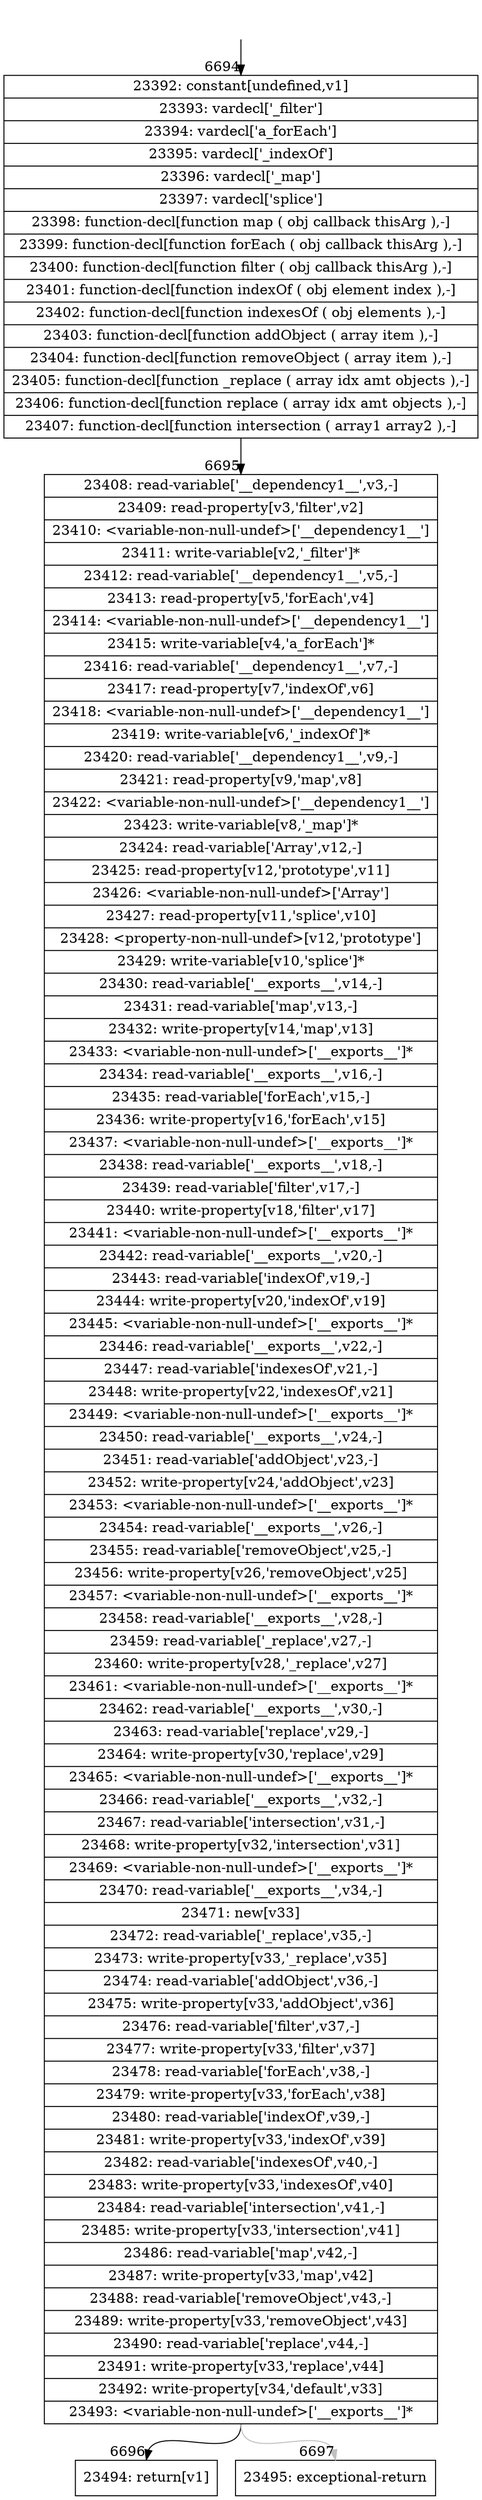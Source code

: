 digraph {
rankdir="TD"
BB_entry541[shape=none,label=""];
BB_entry541 -> BB6694 [tailport=s, headport=n, headlabel="    6694"]
BB6694 [shape=record label="{23392: constant[undefined,v1]|23393: vardecl['_filter']|23394: vardecl['a_forEach']|23395: vardecl['_indexOf']|23396: vardecl['_map']|23397: vardecl['splice']|23398: function-decl[function map ( obj callback thisArg ),-]|23399: function-decl[function forEach ( obj callback thisArg ),-]|23400: function-decl[function filter ( obj callback thisArg ),-]|23401: function-decl[function indexOf ( obj element index ),-]|23402: function-decl[function indexesOf ( obj elements ),-]|23403: function-decl[function addObject ( array item ),-]|23404: function-decl[function removeObject ( array item ),-]|23405: function-decl[function _replace ( array idx amt objects ),-]|23406: function-decl[function replace ( array idx amt objects ),-]|23407: function-decl[function intersection ( array1 array2 ),-]}" ] 
BB6694 -> BB6695 [tailport=s, headport=n, headlabel="      6695"]
BB6695 [shape=record label="{23408: read-variable['__dependency1__',v3,-]|23409: read-property[v3,'filter',v2]|23410: \<variable-non-null-undef\>['__dependency1__']|23411: write-variable[v2,'_filter']*|23412: read-variable['__dependency1__',v5,-]|23413: read-property[v5,'forEach',v4]|23414: \<variable-non-null-undef\>['__dependency1__']|23415: write-variable[v4,'a_forEach']*|23416: read-variable['__dependency1__',v7,-]|23417: read-property[v7,'indexOf',v6]|23418: \<variable-non-null-undef\>['__dependency1__']|23419: write-variable[v6,'_indexOf']*|23420: read-variable['__dependency1__',v9,-]|23421: read-property[v9,'map',v8]|23422: \<variable-non-null-undef\>['__dependency1__']|23423: write-variable[v8,'_map']*|23424: read-variable['Array',v12,-]|23425: read-property[v12,'prototype',v11]|23426: \<variable-non-null-undef\>['Array']|23427: read-property[v11,'splice',v10]|23428: \<property-non-null-undef\>[v12,'prototype']|23429: write-variable[v10,'splice']*|23430: read-variable['__exports__',v14,-]|23431: read-variable['map',v13,-]|23432: write-property[v14,'map',v13]|23433: \<variable-non-null-undef\>['__exports__']*|23434: read-variable['__exports__',v16,-]|23435: read-variable['forEach',v15,-]|23436: write-property[v16,'forEach',v15]|23437: \<variable-non-null-undef\>['__exports__']*|23438: read-variable['__exports__',v18,-]|23439: read-variable['filter',v17,-]|23440: write-property[v18,'filter',v17]|23441: \<variable-non-null-undef\>['__exports__']*|23442: read-variable['__exports__',v20,-]|23443: read-variable['indexOf',v19,-]|23444: write-property[v20,'indexOf',v19]|23445: \<variable-non-null-undef\>['__exports__']*|23446: read-variable['__exports__',v22,-]|23447: read-variable['indexesOf',v21,-]|23448: write-property[v22,'indexesOf',v21]|23449: \<variable-non-null-undef\>['__exports__']*|23450: read-variable['__exports__',v24,-]|23451: read-variable['addObject',v23,-]|23452: write-property[v24,'addObject',v23]|23453: \<variable-non-null-undef\>['__exports__']*|23454: read-variable['__exports__',v26,-]|23455: read-variable['removeObject',v25,-]|23456: write-property[v26,'removeObject',v25]|23457: \<variable-non-null-undef\>['__exports__']*|23458: read-variable['__exports__',v28,-]|23459: read-variable['_replace',v27,-]|23460: write-property[v28,'_replace',v27]|23461: \<variable-non-null-undef\>['__exports__']*|23462: read-variable['__exports__',v30,-]|23463: read-variable['replace',v29,-]|23464: write-property[v30,'replace',v29]|23465: \<variable-non-null-undef\>['__exports__']*|23466: read-variable['__exports__',v32,-]|23467: read-variable['intersection',v31,-]|23468: write-property[v32,'intersection',v31]|23469: \<variable-non-null-undef\>['__exports__']*|23470: read-variable['__exports__',v34,-]|23471: new[v33]|23472: read-variable['_replace',v35,-]|23473: write-property[v33,'_replace',v35]|23474: read-variable['addObject',v36,-]|23475: write-property[v33,'addObject',v36]|23476: read-variable['filter',v37,-]|23477: write-property[v33,'filter',v37]|23478: read-variable['forEach',v38,-]|23479: write-property[v33,'forEach',v38]|23480: read-variable['indexOf',v39,-]|23481: write-property[v33,'indexOf',v39]|23482: read-variable['indexesOf',v40,-]|23483: write-property[v33,'indexesOf',v40]|23484: read-variable['intersection',v41,-]|23485: write-property[v33,'intersection',v41]|23486: read-variable['map',v42,-]|23487: write-property[v33,'map',v42]|23488: read-variable['removeObject',v43,-]|23489: write-property[v33,'removeObject',v43]|23490: read-variable['replace',v44,-]|23491: write-property[v33,'replace',v44]|23492: write-property[v34,'default',v33]|23493: \<variable-non-null-undef\>['__exports__']*}" ] 
BB6695 -> BB6696 [tailport=s, headport=n, headlabel="      6696"]
BB6695 -> BB6697 [tailport=s, headport=n, color=gray, headlabel="      6697"]
BB6696 [shape=record label="{23494: return[v1]}" ] 
BB6697 [shape=record label="{23495: exceptional-return}" ] 
//#$~ 12513
}
